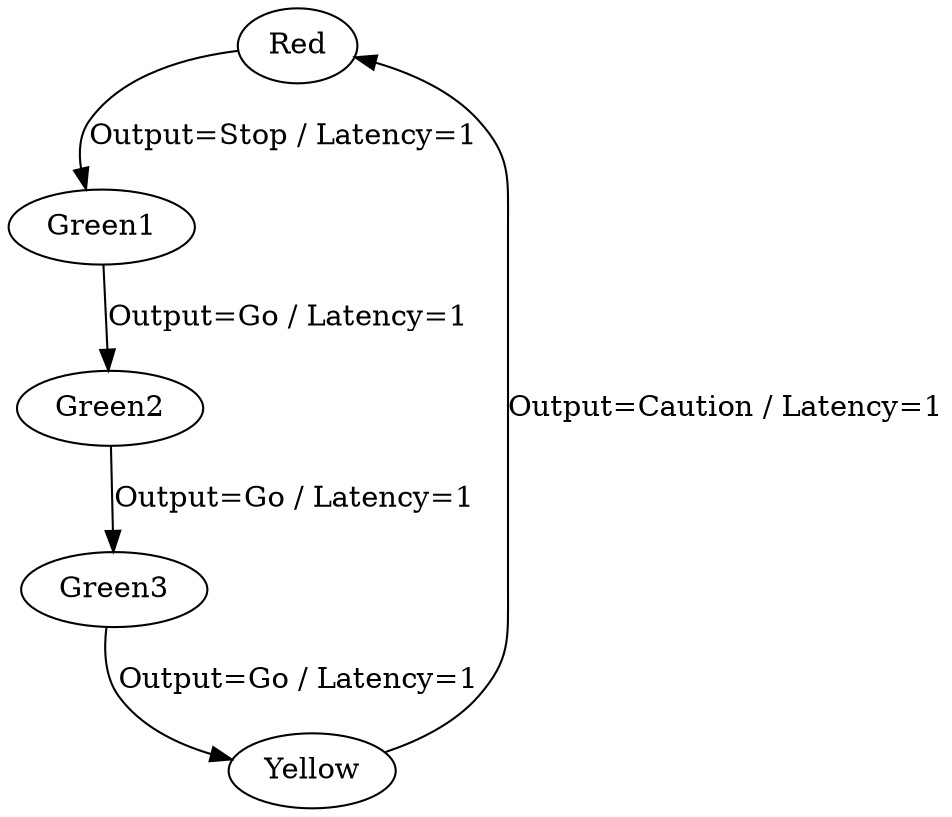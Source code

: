 digraph MooreFSM {
    Red -> Green1 [label="Output=Stop / Latency=1"];
    Green1 -> Green2 [label="Output=Go / Latency=1"];
    Green2 -> Green3 [label="Output=Go / Latency=1"];
    Green3 -> Yellow [label="Output=Go / Latency=1"];
    Yellow -> Red [label="Output=Caution / Latency=1"];
}